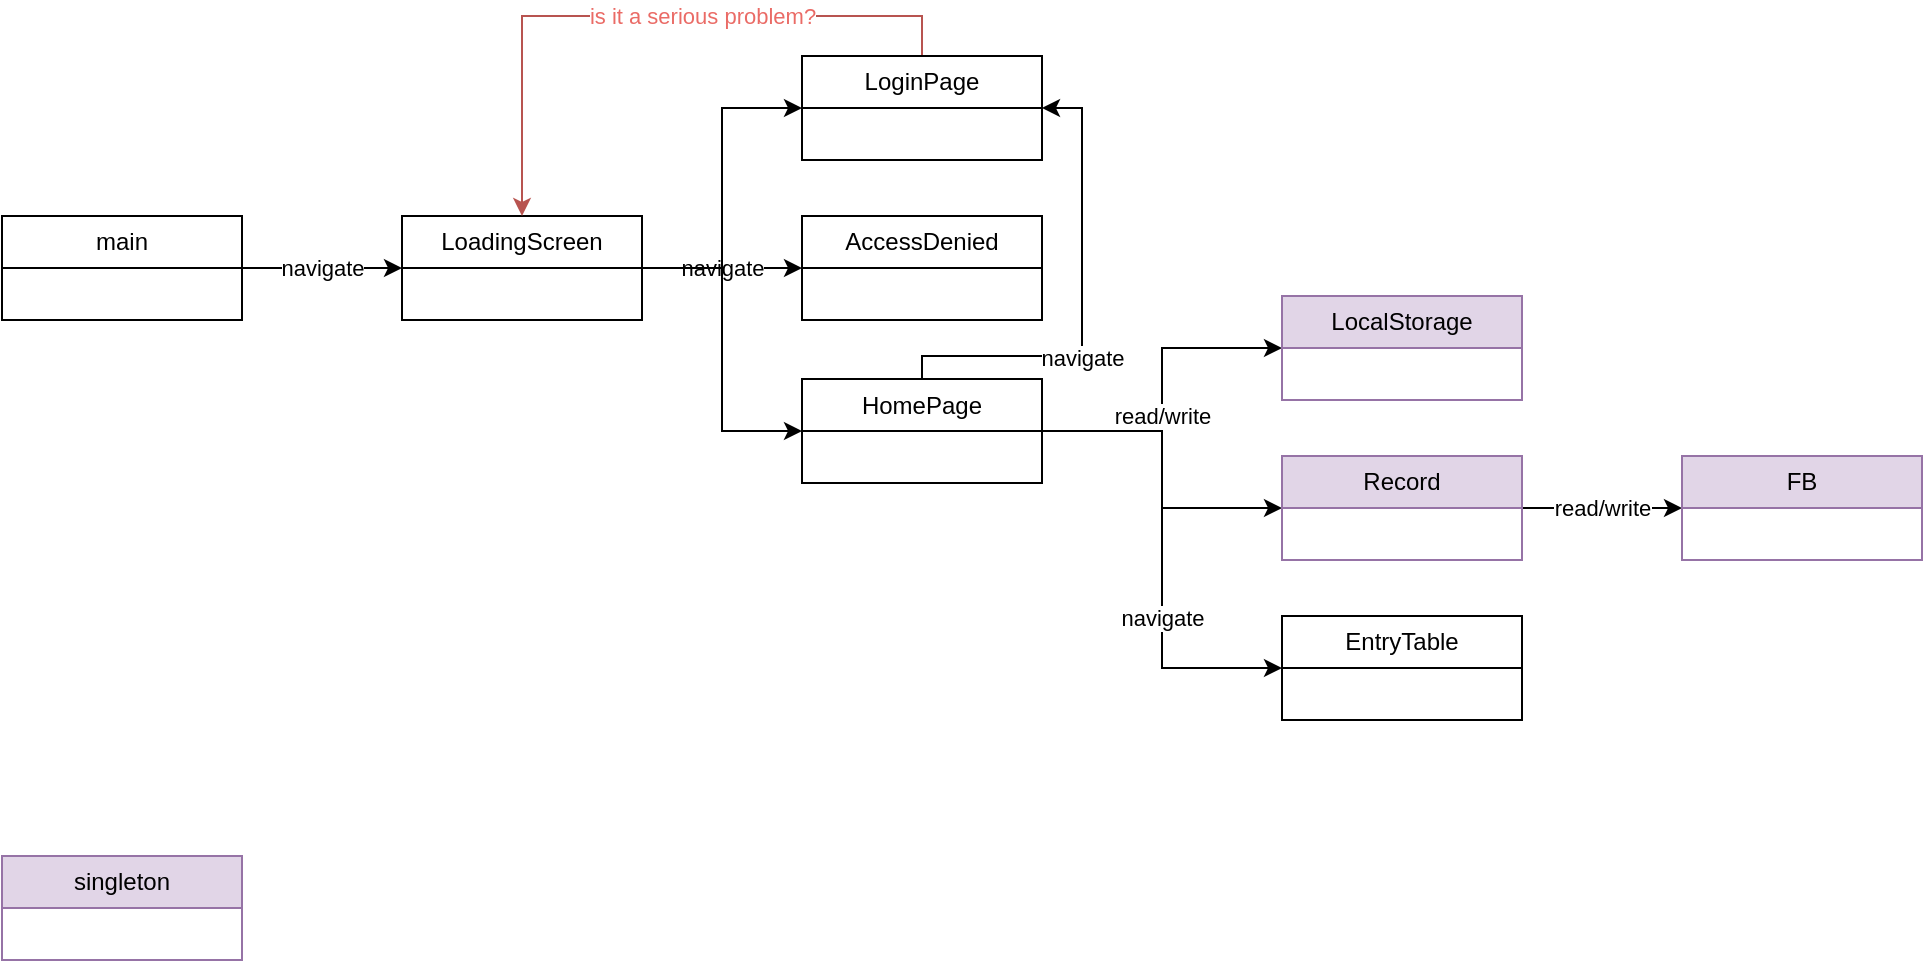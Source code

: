 <mxfile version="24.5.3" type="device">
  <diagram name="Page-1" id="wVdX0WD1TyPJ9-E__dBb">
    <mxGraphModel dx="1108" dy="990" grid="1" gridSize="10" guides="1" tooltips="1" connect="1" arrows="1" fold="1" page="1" pageScale="1" pageWidth="1169" pageHeight="827" math="0" shadow="0">
      <root>
        <mxCell id="0" />
        <mxCell id="1" parent="0" />
        <mxCell id="iC9zaxTuzrl_rOdKwf2p-13" value="navigate" style="edgeStyle=orthogonalEdgeStyle;rounded=0;orthogonalLoop=1;jettySize=auto;html=1;exitX=1;exitY=0.5;exitDx=0;exitDy=0;entryX=0;entryY=0.5;entryDx=0;entryDy=0;" parent="1" source="iC9zaxTuzrl_rOdKwf2p-5" target="iC9zaxTuzrl_rOdKwf2p-10" edge="1">
          <mxGeometry relative="1" as="geometry" />
        </mxCell>
        <mxCell id="iC9zaxTuzrl_rOdKwf2p-5" value="main" style="swimlane;fontStyle=0;childLayout=stackLayout;horizontal=1;startSize=26;fillColor=none;horizontalStack=0;resizeParent=1;resizeParentMax=0;resizeLast=0;collapsible=1;marginBottom=0;whiteSpace=wrap;html=1;" parent="1" vertex="1">
          <mxGeometry x="80" y="280" width="120" height="52" as="geometry" />
        </mxCell>
        <mxCell id="iC9zaxTuzrl_rOdKwf2p-17" value="navigate" style="edgeStyle=orthogonalEdgeStyle;rounded=0;orthogonalLoop=1;jettySize=auto;html=1;exitX=1;exitY=0.5;exitDx=0;exitDy=0;entryX=0;entryY=0.5;entryDx=0;entryDy=0;" parent="1" source="iC9zaxTuzrl_rOdKwf2p-10" target="iC9zaxTuzrl_rOdKwf2p-15" edge="1">
          <mxGeometry relative="1" as="geometry" />
        </mxCell>
        <mxCell id="iC9zaxTuzrl_rOdKwf2p-18" style="edgeStyle=orthogonalEdgeStyle;rounded=0;orthogonalLoop=1;jettySize=auto;html=1;exitX=1;exitY=0.5;exitDx=0;exitDy=0;entryX=0;entryY=0.5;entryDx=0;entryDy=0;" parent="1" source="iC9zaxTuzrl_rOdKwf2p-10" target="iC9zaxTuzrl_rOdKwf2p-14" edge="1">
          <mxGeometry relative="1" as="geometry" />
        </mxCell>
        <mxCell id="iC9zaxTuzrl_rOdKwf2p-19" style="edgeStyle=orthogonalEdgeStyle;rounded=0;orthogonalLoop=1;jettySize=auto;html=1;exitX=1;exitY=0.5;exitDx=0;exitDy=0;entryX=0;entryY=0.5;entryDx=0;entryDy=0;" parent="1" source="iC9zaxTuzrl_rOdKwf2p-10" target="iC9zaxTuzrl_rOdKwf2p-16" edge="1">
          <mxGeometry relative="1" as="geometry" />
        </mxCell>
        <mxCell id="iC9zaxTuzrl_rOdKwf2p-10" value="LoadingScreen" style="swimlane;fontStyle=0;childLayout=stackLayout;horizontal=1;startSize=26;fillColor=none;horizontalStack=0;resizeParent=1;resizeParentMax=0;resizeLast=0;collapsible=1;marginBottom=0;whiteSpace=wrap;html=1;" parent="1" vertex="1">
          <mxGeometry x="280" y="280" width="120" height="52" as="geometry" />
        </mxCell>
        <mxCell id="iC9zaxTuzrl_rOdKwf2p-20" value="is it a serious problem?" style="edgeStyle=orthogonalEdgeStyle;rounded=0;orthogonalLoop=1;jettySize=auto;html=1;exitX=0.5;exitY=0;exitDx=0;exitDy=0;entryX=0.5;entryY=0;entryDx=0;entryDy=0;fillColor=#f8cecc;strokeColor=#b85450;fontColor=#EA6B66;" parent="1" source="iC9zaxTuzrl_rOdKwf2p-14" target="iC9zaxTuzrl_rOdKwf2p-10" edge="1">
          <mxGeometry x="-0.188" relative="1" as="geometry">
            <mxPoint as="offset" />
          </mxGeometry>
        </mxCell>
        <mxCell id="iC9zaxTuzrl_rOdKwf2p-14" value="LoginPage" style="swimlane;fontStyle=0;childLayout=stackLayout;horizontal=1;startSize=26;fillColor=none;horizontalStack=0;resizeParent=1;resizeParentMax=0;resizeLast=0;collapsible=1;marginBottom=0;whiteSpace=wrap;html=1;" parent="1" vertex="1">
          <mxGeometry x="480" y="200" width="120" height="52" as="geometry" />
        </mxCell>
        <mxCell id="iC9zaxTuzrl_rOdKwf2p-15" value="AccessDenied" style="swimlane;fontStyle=0;childLayout=stackLayout;horizontal=1;startSize=26;fillColor=none;horizontalStack=0;resizeParent=1;resizeParentMax=0;resizeLast=0;collapsible=1;marginBottom=0;whiteSpace=wrap;html=1;" parent="1" vertex="1">
          <mxGeometry x="480" y="280" width="120" height="52" as="geometry" />
        </mxCell>
        <mxCell id="iC9zaxTuzrl_rOdKwf2p-21" value="navigate" style="edgeStyle=orthogonalEdgeStyle;rounded=0;orthogonalLoop=1;jettySize=auto;html=1;exitX=0.5;exitY=0;exitDx=0;exitDy=0;entryX=1;entryY=0.5;entryDx=0;entryDy=0;" parent="1" source="iC9zaxTuzrl_rOdKwf2p-16" target="iC9zaxTuzrl_rOdKwf2p-14" edge="1">
          <mxGeometry x="-0.223" relative="1" as="geometry">
            <Array as="points">
              <mxPoint x="540" y="350" />
              <mxPoint x="620" y="350" />
              <mxPoint x="620" y="226" />
            </Array>
            <mxPoint y="1" as="offset" />
          </mxGeometry>
        </mxCell>
        <mxCell id="4l_IxL3fGbMhA8SE03FP-5" value="read/write" style="edgeStyle=orthogonalEdgeStyle;rounded=0;orthogonalLoop=1;jettySize=auto;html=1;exitX=1;exitY=0.5;exitDx=0;exitDy=0;entryX=0;entryY=0.5;entryDx=0;entryDy=0;" parent="1" source="iC9zaxTuzrl_rOdKwf2p-16" target="4l_IxL3fGbMhA8SE03FP-2" edge="1">
          <mxGeometry x="-0.164" relative="1" as="geometry">
            <mxPoint as="offset" />
          </mxGeometry>
        </mxCell>
        <mxCell id="4l_IxL3fGbMhA8SE03FP-6" style="edgeStyle=orthogonalEdgeStyle;rounded=0;orthogonalLoop=1;jettySize=auto;html=1;exitX=1;exitY=0.5;exitDx=0;exitDy=0;entryX=0;entryY=0.5;entryDx=0;entryDy=0;" parent="1" source="iC9zaxTuzrl_rOdKwf2p-16" target="4l_IxL3fGbMhA8SE03FP-3" edge="1">
          <mxGeometry relative="1" as="geometry" />
        </mxCell>
        <mxCell id="4l_IxL3fGbMhA8SE03FP-7" value="navigate" style="edgeStyle=orthogonalEdgeStyle;rounded=0;orthogonalLoop=1;jettySize=auto;html=1;exitX=1;exitY=0.5;exitDx=0;exitDy=0;entryX=0;entryY=0.5;entryDx=0;entryDy=0;" parent="1" source="iC9zaxTuzrl_rOdKwf2p-16" target="4l_IxL3fGbMhA8SE03FP-4" edge="1">
          <mxGeometry x="0.279" relative="1" as="geometry">
            <mxPoint y="1" as="offset" />
          </mxGeometry>
        </mxCell>
        <mxCell id="iC9zaxTuzrl_rOdKwf2p-16" value="HomePage" style="swimlane;fontStyle=0;childLayout=stackLayout;horizontal=1;startSize=26;fillColor=none;horizontalStack=0;resizeParent=1;resizeParentMax=0;resizeLast=0;collapsible=1;marginBottom=0;whiteSpace=wrap;html=1;" parent="1" vertex="1">
          <mxGeometry x="480" y="361.5" width="120" height="52" as="geometry" />
        </mxCell>
        <mxCell id="4l_IxL3fGbMhA8SE03FP-2" value="LocalStorage" style="swimlane;fontStyle=0;childLayout=stackLayout;horizontal=1;startSize=26;fillColor=#e1d5e7;horizontalStack=0;resizeParent=1;resizeParentMax=0;resizeLast=0;collapsible=1;marginBottom=0;whiteSpace=wrap;html=1;strokeColor=#9673a6;" parent="1" vertex="1">
          <mxGeometry x="720" y="320" width="120" height="52" as="geometry" />
        </mxCell>
        <mxCell id="4l_IxL3fGbMhA8SE03FP-10" value="read/write" style="edgeStyle=orthogonalEdgeStyle;rounded=0;orthogonalLoop=1;jettySize=auto;html=1;exitX=1;exitY=0.5;exitDx=0;exitDy=0;entryX=0;entryY=0.5;entryDx=0;entryDy=0;" parent="1" source="4l_IxL3fGbMhA8SE03FP-3" target="4l_IxL3fGbMhA8SE03FP-9" edge="1">
          <mxGeometry relative="1" as="geometry" />
        </mxCell>
        <mxCell id="4l_IxL3fGbMhA8SE03FP-3" value="Record" style="swimlane;fontStyle=0;childLayout=stackLayout;horizontal=1;startSize=26;fillColor=#e1d5e7;horizontalStack=0;resizeParent=1;resizeParentMax=0;resizeLast=0;collapsible=1;marginBottom=0;whiteSpace=wrap;html=1;strokeColor=#9673a6;" parent="1" vertex="1">
          <mxGeometry x="720" y="400" width="120" height="52" as="geometry" />
        </mxCell>
        <mxCell id="4l_IxL3fGbMhA8SE03FP-4" value="EntryTable" style="swimlane;fontStyle=0;childLayout=stackLayout;horizontal=1;startSize=26;fillColor=none;horizontalStack=0;resizeParent=1;resizeParentMax=0;resizeLast=0;collapsible=1;marginBottom=0;whiteSpace=wrap;html=1;" parent="1" vertex="1">
          <mxGeometry x="720" y="480" width="120" height="52" as="geometry" />
        </mxCell>
        <mxCell id="4l_IxL3fGbMhA8SE03FP-8" value="singleton" style="swimlane;fontStyle=0;childLayout=stackLayout;horizontal=1;startSize=26;fillColor=#e1d5e7;horizontalStack=0;resizeParent=1;resizeParentMax=0;resizeLast=0;collapsible=1;marginBottom=0;whiteSpace=wrap;html=1;strokeColor=#9673a6;" parent="1" vertex="1">
          <mxGeometry x="80" y="600" width="120" height="52" as="geometry" />
        </mxCell>
        <mxCell id="4l_IxL3fGbMhA8SE03FP-9" value="FB" style="swimlane;fontStyle=0;childLayout=stackLayout;horizontal=1;startSize=26;fillColor=#e1d5e7;horizontalStack=0;resizeParent=1;resizeParentMax=0;resizeLast=0;collapsible=1;marginBottom=0;whiteSpace=wrap;html=1;strokeColor=#9673a6;" parent="1" vertex="1">
          <mxGeometry x="920" y="400" width="120" height="52" as="geometry" />
        </mxCell>
      </root>
    </mxGraphModel>
  </diagram>
</mxfile>
